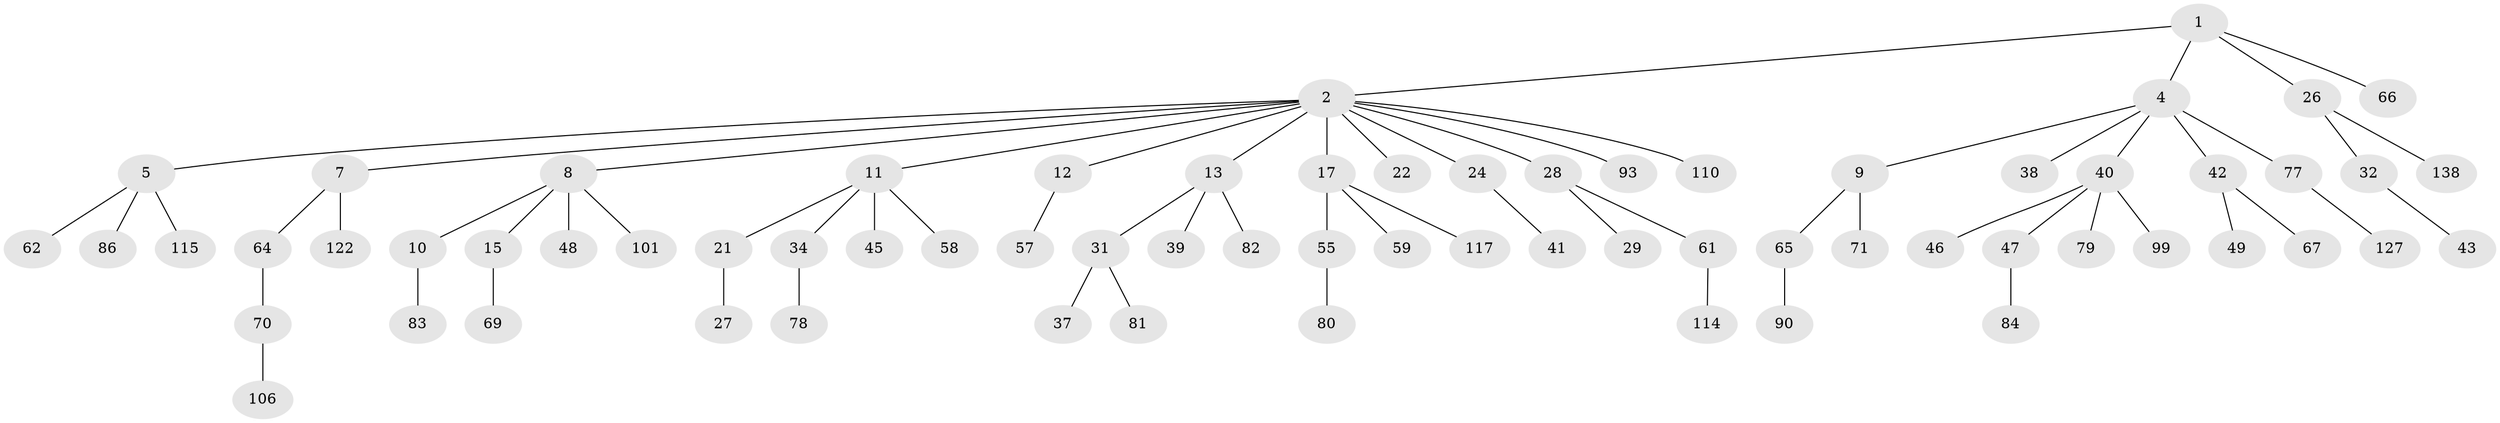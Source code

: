 // original degree distribution, {4: 0.07194244604316546, 9: 0.007194244604316547, 7: 0.007194244604316547, 3: 0.1223021582733813, 5: 0.02877697841726619, 2: 0.2733812949640288, 6: 0.007194244604316547, 1: 0.48201438848920863}
// Generated by graph-tools (version 1.1) at 2025/15/03/09/25 04:15:23]
// undirected, 69 vertices, 68 edges
graph export_dot {
graph [start="1"]
  node [color=gray90,style=filled];
  1;
  2 [super="+87+3"];
  4 [super="+6+25"];
  5 [super="+14"];
  7;
  8;
  9 [super="+30"];
  10 [super="+54"];
  11;
  12 [super="+33+136+85"];
  13 [super="+52+18+73+76"];
  15 [super="+16+51"];
  17 [super="+19+35+72"];
  21 [super="+23+91"];
  22;
  24 [super="+60"];
  26 [super="+53+109+92"];
  27 [super="+88"];
  28;
  29 [super="+119"];
  31 [super="+130"];
  32;
  34 [super="+63"];
  37 [super="+100"];
  38;
  39;
  40;
  41 [super="+50"];
  42;
  43;
  45;
  46;
  47 [super="+94+118"];
  48 [super="+68"];
  49 [super="+56"];
  55;
  57;
  58 [super="+121"];
  59;
  61;
  62;
  64 [super="+124"];
  65 [super="+74+89"];
  66 [super="+104"];
  67;
  69;
  70;
  71;
  77;
  78;
  79;
  80;
  81;
  82;
  83 [super="+107"];
  84;
  86;
  90 [super="+129"];
  93;
  99 [super="+103"];
  101 [super="+116"];
  106;
  110;
  114;
  115;
  117;
  122;
  127;
  138 [super="+139"];
  1 -- 2;
  1 -- 4;
  1 -- 26;
  1 -- 66;
  2 -- 8;
  2 -- 11;
  2 -- 13;
  2 -- 17;
  2 -- 24;
  2 -- 28;
  2 -- 5;
  2 -- 22;
  2 -- 7;
  2 -- 12;
  2 -- 93;
  2 -- 110;
  4 -- 40;
  4 -- 9;
  4 -- 77;
  4 -- 42;
  4 -- 38;
  5 -- 86;
  5 -- 115;
  5 -- 62;
  7 -- 64;
  7 -- 122;
  8 -- 10;
  8 -- 15;
  8 -- 48;
  8 -- 101;
  9 -- 65;
  9 -- 71;
  10 -- 83;
  11 -- 21;
  11 -- 34;
  11 -- 45;
  11 -- 58;
  12 -- 57;
  13 -- 39;
  13 -- 82;
  13 -- 31;
  15 -- 69;
  17 -- 59;
  17 -- 55;
  17 -- 117;
  21 -- 27;
  24 -- 41;
  26 -- 32;
  26 -- 138;
  28 -- 29;
  28 -- 61;
  31 -- 37;
  31 -- 81;
  32 -- 43;
  34 -- 78;
  40 -- 46;
  40 -- 47;
  40 -- 79;
  40 -- 99;
  42 -- 49;
  42 -- 67;
  47 -- 84;
  55 -- 80;
  61 -- 114;
  64 -- 70;
  65 -- 90;
  70 -- 106;
  77 -- 127;
}
